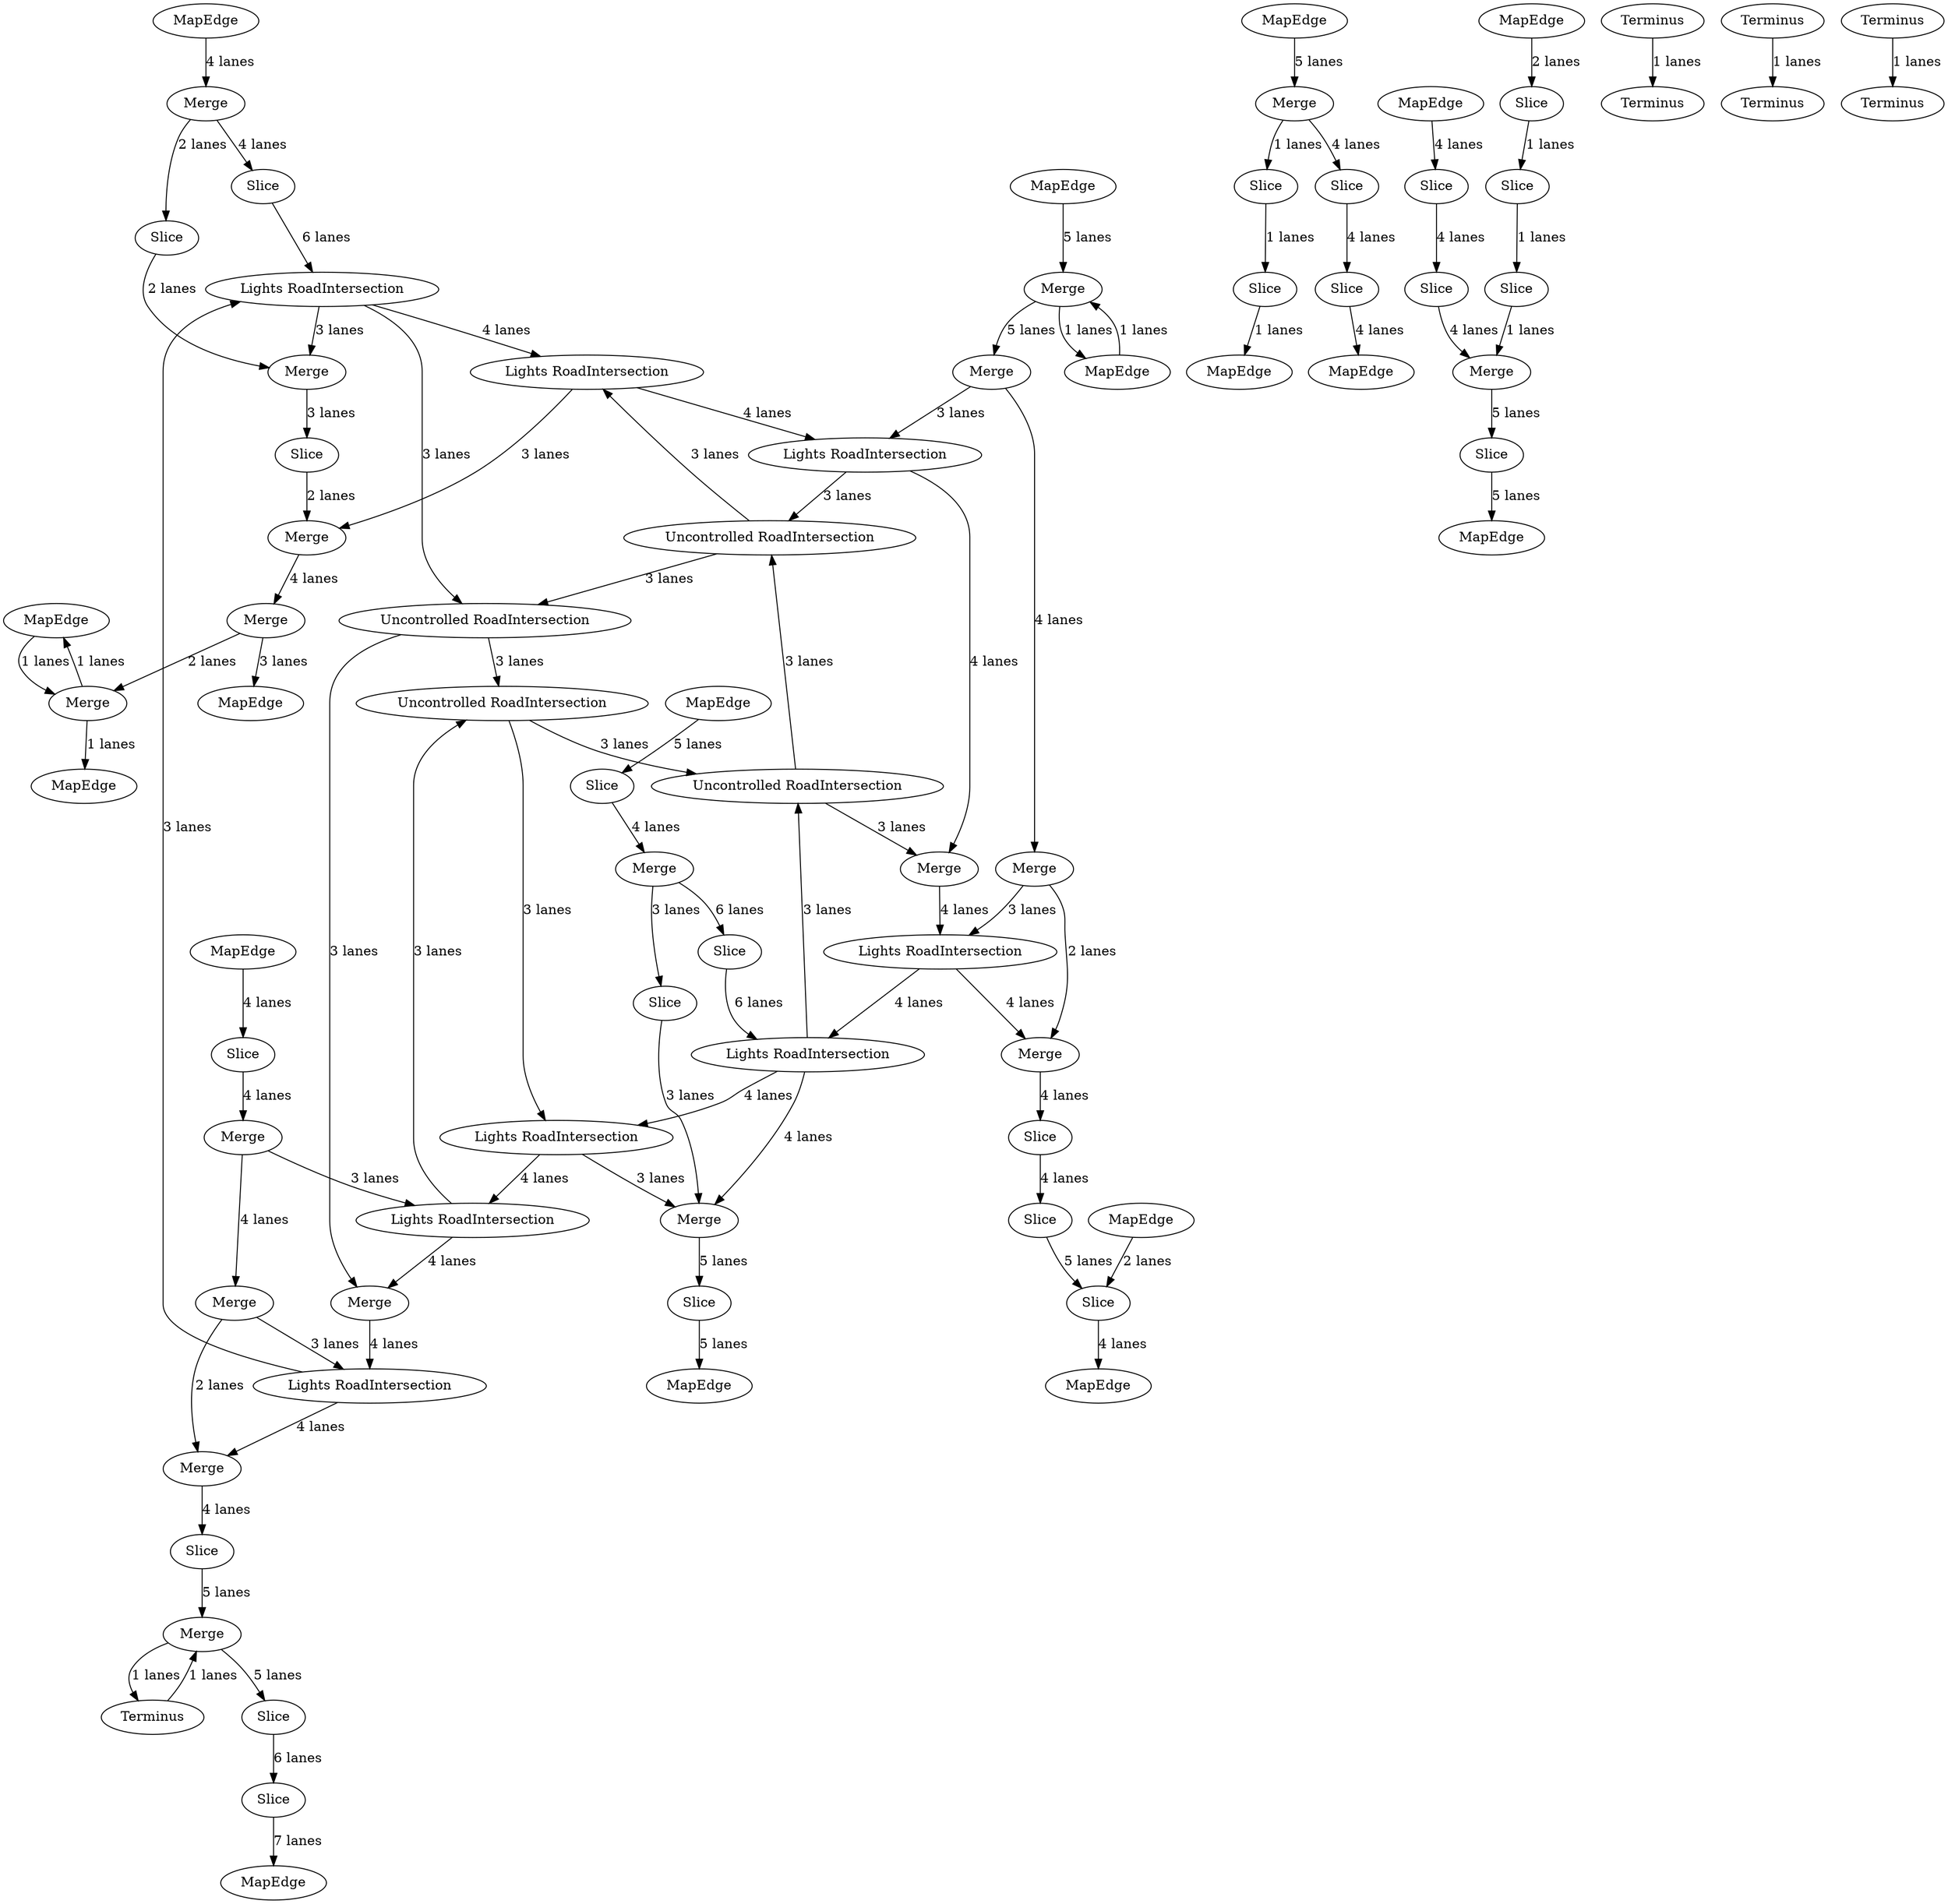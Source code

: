 digraph {
    0 [ label = "MapEdge" ]
    1 [ label = "MapEdge" ]
    2 [ label = "MapEdge" ]
    3 [ label = "Slice" ]
    4 [ label = "Terminus" ]
    5 [ label = "Slice" ]
    6 [ label = "Merge" ]
    7 [ label = "Merge" ]
    8 [ label = "Slice" ]
    9 [ label = "Slice" ]
    10 [ label = "Slice" ]
    11 [ label = "Merge" ]
    12 [ label = "MapEdge" ]
    13 [ label = "Merge" ]
    14 [ label = "MapEdge" ]
    15 [ label = "Slice" ]
    16 [ label = "Lights RoadIntersection" ]
    17 [ label = "Merge" ]
    18 [ label = "Lights RoadIntersection" ]
    19 [ label = "Merge" ]
    20 [ label = "Merge" ]
    21 [ label = "Merge" ]
    22 [ label = "Merge" ]
    23 [ label = "Slice" ]
    24 [ label = "MapEdge" ]
    25 [ label = "MapEdge" ]
    26 [ label = "Merge" ]
    27 [ label = "Slice" ]
    28 [ label = "Slice" ]
    29 [ label = "Lights RoadIntersection" ]
    30 [ label = "Lights RoadIntersection" ]
    31 [ label = "Slice" ]
    32 [ label = "Slice" ]
    33 [ label = "Merge" ]
    34 [ label = "MapEdge" ]
    35 [ label = "Uncontrolled RoadIntersection" ]
    36 [ label = "Uncontrolled RoadIntersection" ]
    37 [ label = "Uncontrolled RoadIntersection" ]
    38 [ label = "Uncontrolled RoadIntersection" ]
    39 [ label = "Slice" ]
    40 [ label = "Merge" ]
    41 [ label = "Slice" ]
    42 [ label = "Lights RoadIntersection" ]
    43 [ label = "Slice" ]
    44 [ label = "MapEdge" ]
    45 [ label = "Lights RoadIntersection" ]
    46 [ label = "Slice" ]
    47 [ label = "Slice" ]
    48 [ label = "Slice" ]
    49 [ label = "MapEdge" ]
    50 [ label = "Merge" ]
    51 [ label = "MapEdge" ]
    52 [ label = "Merge" ]
    53 [ label = "Merge" ]
    54 [ label = "Merge" ]
    55 [ label = "Slice" ]
    56 [ label = "Lights RoadIntersection" ]
    57 [ label = "Merge" ]
    58 [ label = "Lights RoadIntersection" ]
    59 [ label = "MapEdge" ]
    60 [ label = "Terminus" ]
    61 [ label = "Merge" ]
    62 [ label = "Terminus" ]
    63 [ label = "Terminus" ]
    64 [ label = "Slice" ]
    65 [ label = "Slice" ]
    66 [ label = "Slice" ]
    67 [ label = "Terminus" ]
    68 [ label = "Terminus" ]
    69 [ label = "Merge" ]
    70 [ label = "Slice" ]
    71 [ label = "Terminus" ]
    72 [ label = "Slice" ]
    73 [ label = "Slice" ]
    74 [ label = "MapEdge" ]
    75 [ label = "MapEdge" ]
    76 [ label = "MapEdge" ]
    77 [ label = "MapEdge" ]
    78 [ label = "MapEdge" ]
    79 [ label = "MapEdge" ]
    53 -> 42 [ label = "3 lanes" ]
    69 -> 65 [ label = "3 lanes" ]
    22 -> 30 [ label = "3 lanes" ]
    55 -> 59 [ label = "5 lanes" ]
    23 -> 22 [ label = "4 lanes" ]
    24 -> 23 [ label = "4 lanes" ]
    39 -> 41 [ label = "4 lanes" ]
    27 -> 25 [ label = "1 lanes" ]
    47 -> 46 [ label = "1 lanes" ]
    34 -> 33 [ label = "5 lanes" ]
    51 -> 52 [ label = "5 lanes" ]
    52 -> 53 [ label = "5 lanes" ]
    69 -> 66 [ label = "6 lanes" ]
    7 -> 8 [ label = "2 lanes" ]
    0 -> 11 [ label = "1 lanes" ]
    11 -> 0 [ label = "1 lanes" ]
    11 -> 76 [ label = "1 lanes" ]
    19 -> 11 [ label = "2 lanes" ]
    29 -> 42 [ label = "4 lanes" ]
    30 -> 26 [ label = "4 lanes" ]
    26 -> 18 [ label = "4 lanes" ]
    58 -> 45 [ label = "4 lanes" ]
    42 -> 50 [ label = "4 lanes" ]
    50 -> 56 [ label = "4 lanes" ]
    16 -> 29 [ label = "4 lanes" ]
    18 -> 13 [ label = "4 lanes" ]
    13 -> 10 [ label = "4 lanes" ]
    56 -> 61 [ label = "4 lanes" ]
    61 -> 64 [ label = "4 lanes" ]
    45 -> 30 [ label = "4 lanes" ]
    30 -> 36 [ label = "3 lanes" ]
    42 -> 37 [ label = "3 lanes" ]
    16 -> 35 [ label = "3 lanes" ]
    58 -> 38 [ label = "3 lanes" ]
    19 -> 77 [ label = "3 lanes" ]
    56 -> 58 [ label = "4 lanes" ]
    18 -> 16 [ label = "3 lanes" ]
    58 -> 57 [ label = "4 lanes" ]
    37 -> 35 [ label = "3 lanes" ]
    35 -> 36 [ label = "3 lanes" ]
    37 -> 29 [ label = "3 lanes" ]
    36 -> 45 [ label = "3 lanes" ]
    38 -> 37 [ label = "3 lanes" ]
    36 -> 38 [ label = "3 lanes" ]
    35 -> 26 [ label = "3 lanes" ]
    38 -> 50 [ label = "3 lanes" ]
    54 -> 61 [ label = "2 lanes" ]
    45 -> 57 [ label = "3 lanes" ]
    29 -> 21 [ label = "3 lanes" ]
    20 -> 13 [ label = "2 lanes" ]
    52 -> 75 [ label = "1 lanes" ]
    75 -> 52 [ label = "1 lanes" ]
    79 -> 72 [ label = "2 lanes" ]
    57 -> 55 [ label = "5 lanes" ]
    1 -> 7 [ label = "4 lanes" ]
    41 -> 40 [ label = "4 lanes" ]
    46 -> 40 [ label = "1 lanes" ]
    33 -> 32 [ label = "4 lanes" ]
    43 -> 44 [ label = "5 lanes" ]
    32 -> 31 [ label = "4 lanes" ]
    33 -> 28 [ label = "1 lanes" ]
    28 -> 27 [ label = "1 lanes" ]
    21 -> 19 [ label = "4 lanes" ]
    53 -> 54 [ label = "4 lanes" ]
    54 -> 56 [ label = "3 lanes" ]
    17 -> 15 [ label = "3 lanes" ]
    22 -> 20 [ label = "4 lanes" ]
    20 -> 18 [ label = "3 lanes" ]
    73 -> 69 [ label = "4 lanes" ]
    78 -> 73 [ label = "5 lanes" ]
    3 -> 2 [ label = "7 lanes" ]
    5 -> 3 [ label = "6 lanes" ]
    9 -> 16 [ label = "6 lanes" ]
    70 -> 72 [ label = "5 lanes" ]
    72 -> 74 [ label = "4 lanes" ]
    63 -> 67 [ label = "1 lanes" ]
    60 -> 62 [ label = "1 lanes" ]
    7 -> 9 [ label = "4 lanes" ]
    31 -> 12 [ label = "4 lanes" ]
    14 -> 39 [ label = "4 lanes" ]
    48 -> 47 [ label = "1 lanes" ]
    49 -> 48 [ label = "2 lanes" ]
    40 -> 43 [ label = "5 lanes" ]
    68 -> 71 [ label = "1 lanes" ]
    64 -> 70 [ label = "4 lanes" ]
    66 -> 58 [ label = "6 lanes" ]
    10 -> 6 [ label = "5 lanes" ]
    6 -> 5 [ label = "5 lanes" ]
    65 -> 57 [ label = "3 lanes" ]
    8 -> 17 [ label = "2 lanes" ]
    6 -> 4 [ label = "1 lanes" ]
    4 -> 6 [ label = "1 lanes" ]
    16 -> 17 [ label = "3 lanes" ]
    15 -> 21 [ label = "2 lanes" ]
}
